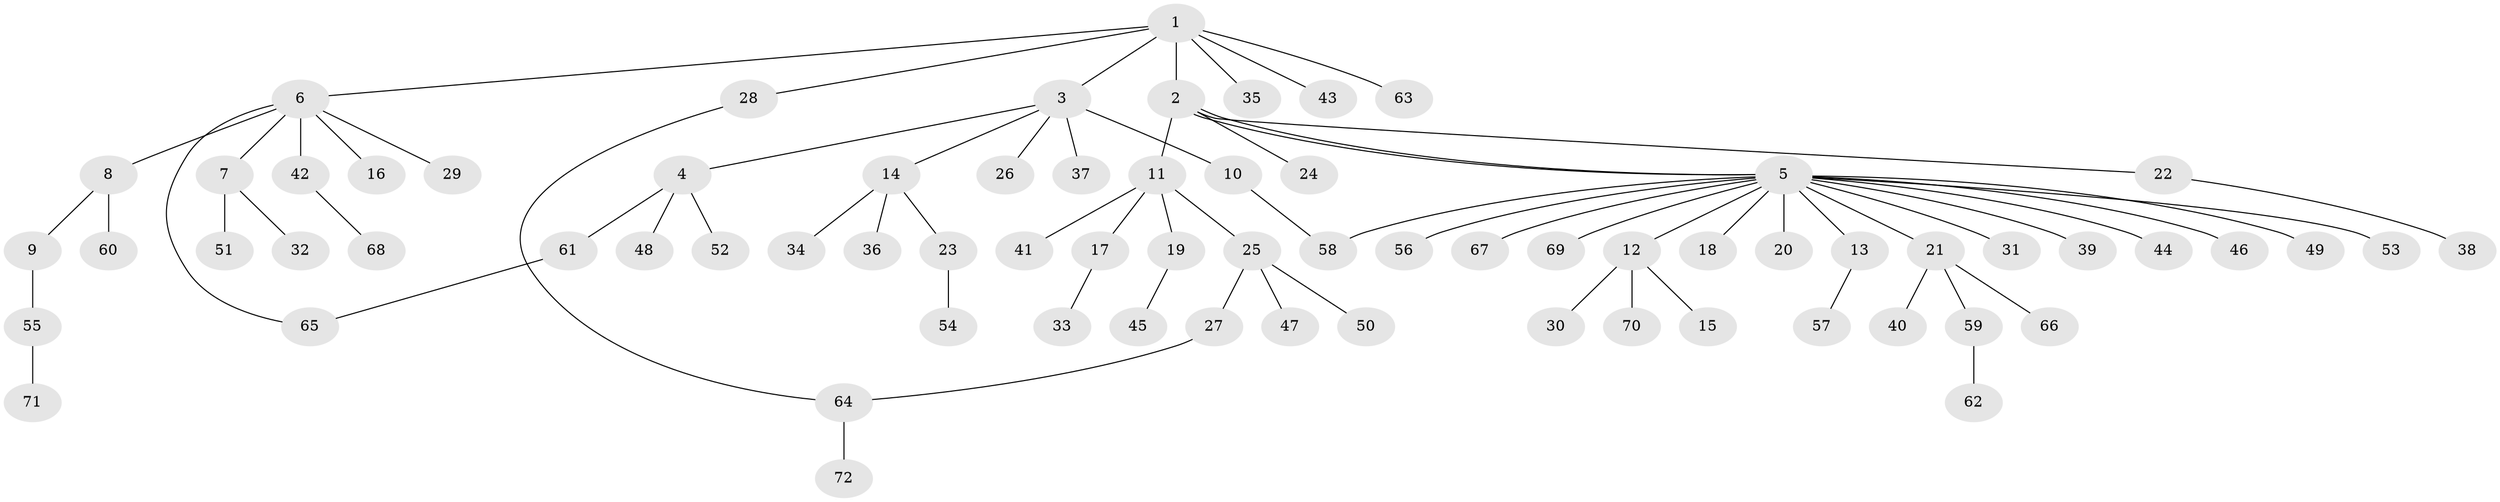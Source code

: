 // Generated by graph-tools (version 1.1) at 2025/35/03/09/25 02:35:41]
// undirected, 72 vertices, 75 edges
graph export_dot {
graph [start="1"]
  node [color=gray90,style=filled];
  1;
  2;
  3;
  4;
  5;
  6;
  7;
  8;
  9;
  10;
  11;
  12;
  13;
  14;
  15;
  16;
  17;
  18;
  19;
  20;
  21;
  22;
  23;
  24;
  25;
  26;
  27;
  28;
  29;
  30;
  31;
  32;
  33;
  34;
  35;
  36;
  37;
  38;
  39;
  40;
  41;
  42;
  43;
  44;
  45;
  46;
  47;
  48;
  49;
  50;
  51;
  52;
  53;
  54;
  55;
  56;
  57;
  58;
  59;
  60;
  61;
  62;
  63;
  64;
  65;
  66;
  67;
  68;
  69;
  70;
  71;
  72;
  1 -- 2;
  1 -- 3;
  1 -- 6;
  1 -- 28;
  1 -- 35;
  1 -- 43;
  1 -- 63;
  2 -- 5;
  2 -- 5;
  2 -- 11;
  2 -- 22;
  2 -- 24;
  3 -- 4;
  3 -- 10;
  3 -- 14;
  3 -- 26;
  3 -- 37;
  4 -- 48;
  4 -- 52;
  4 -- 61;
  5 -- 12;
  5 -- 13;
  5 -- 18;
  5 -- 20;
  5 -- 21;
  5 -- 31;
  5 -- 39;
  5 -- 44;
  5 -- 46;
  5 -- 49;
  5 -- 53;
  5 -- 56;
  5 -- 58;
  5 -- 67;
  5 -- 69;
  6 -- 7;
  6 -- 8;
  6 -- 16;
  6 -- 29;
  6 -- 42;
  6 -- 65;
  7 -- 32;
  7 -- 51;
  8 -- 9;
  8 -- 60;
  9 -- 55;
  10 -- 58;
  11 -- 17;
  11 -- 19;
  11 -- 25;
  11 -- 41;
  12 -- 15;
  12 -- 30;
  12 -- 70;
  13 -- 57;
  14 -- 23;
  14 -- 34;
  14 -- 36;
  17 -- 33;
  19 -- 45;
  21 -- 40;
  21 -- 59;
  21 -- 66;
  22 -- 38;
  23 -- 54;
  25 -- 27;
  25 -- 47;
  25 -- 50;
  27 -- 64;
  28 -- 64;
  42 -- 68;
  55 -- 71;
  59 -- 62;
  61 -- 65;
  64 -- 72;
}
